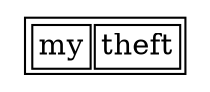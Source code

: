 graph matrix_06 {
	node [shape=none]
	tab [label=<<TABLE><TR><TD>my</TD><TD>theft</TD></TR></TABLE>>]
}
